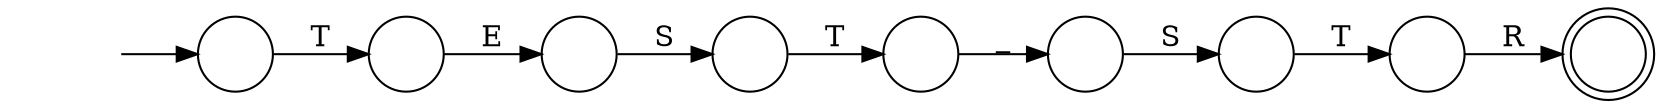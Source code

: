 digraph Automaton {
  rankdir = LR;
  0 [shape=circle,label=""];
  0 -> 1 [label="S"]
  1 [shape=circle,label=""];
  1 -> 6 [label="T"]
  2 [shape=circle,label=""];
  2 -> 4 [label="R"]
  3 [shape=circle,label=""];
  3 -> 7 [label="S"]
  4 [shape=doublecircle,label=""];
  5 [shape=circle,label=""];
  5 -> 0 [label="E"]
  6 [shape=circle,label=""];
  6 -> 3 [label="_"]
  7 [shape=circle,label=""];
  7 -> 2 [label="T"]
  8 [shape=circle,label=""];
  initial [shape=plaintext,label=""];
  initial -> 8
  8 -> 5 [label="T"]
}
